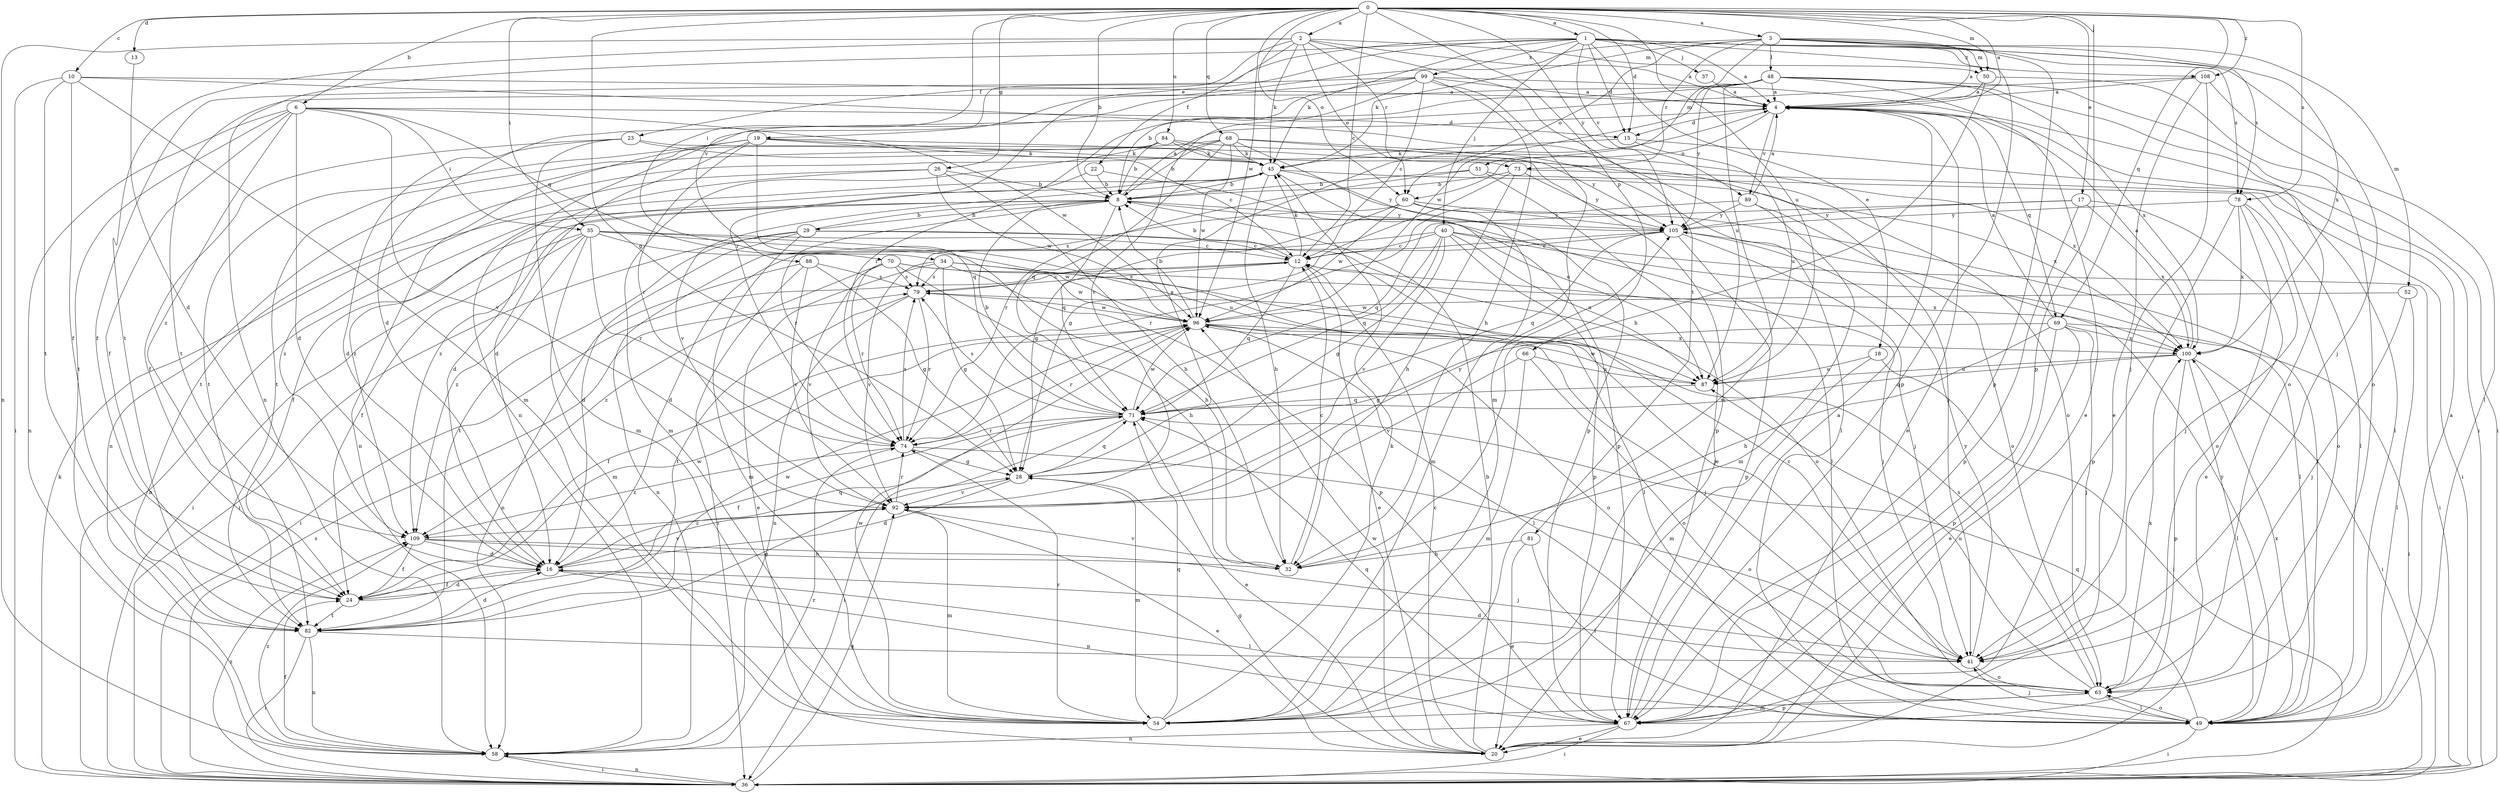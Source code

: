 strict digraph  {
0;
1;
2;
3;
4;
6;
8;
10;
12;
13;
15;
16;
17;
18;
19;
20;
22;
23;
24;
26;
28;
29;
32;
34;
35;
36;
37;
40;
41;
45;
48;
49;
50;
51;
52;
54;
58;
60;
63;
66;
67;
68;
69;
70;
71;
73;
74;
78;
79;
81;
82;
84;
87;
88;
89;
92;
96;
99;
100;
105;
108;
109;
0 -> 1  [label=a];
0 -> 2  [label=a];
0 -> 3  [label=a];
0 -> 4  [label=a];
0 -> 6  [label=b];
0 -> 8  [label=b];
0 -> 10  [label=c];
0 -> 12  [label=c];
0 -> 13  [label=d];
0 -> 15  [label=d];
0 -> 17  [label=e];
0 -> 26  [label=g];
0 -> 28  [label=g];
0 -> 34  [label=i];
0 -> 35  [label=i];
0 -> 50  [label=m];
0 -> 60  [label=o];
0 -> 66  [label=p];
0 -> 67  [label=p];
0 -> 68  [label=q];
0 -> 69  [label=q];
0 -> 78  [label=s];
0 -> 84  [label=u];
0 -> 87  [label=u];
0 -> 96  [label=w];
0 -> 105  [label=y];
0 -> 108  [label=z];
1 -> 4  [label=a];
1 -> 15  [label=d];
1 -> 18  [label=e];
1 -> 19  [label=e];
1 -> 37  [label=j];
1 -> 40  [label=j];
1 -> 41  [label=j];
1 -> 45  [label=k];
1 -> 58  [label=n];
1 -> 67  [label=p];
1 -> 78  [label=s];
1 -> 88  [label=v];
1 -> 89  [label=v];
1 -> 99  [label=x];
1 -> 108  [label=z];
2 -> 4  [label=a];
2 -> 22  [label=f];
2 -> 23  [label=f];
2 -> 45  [label=k];
2 -> 50  [label=m];
2 -> 58  [label=n];
2 -> 60  [label=o];
2 -> 73  [label=r];
2 -> 81  [label=t];
2 -> 82  [label=t];
3 -> 4  [label=a];
3 -> 45  [label=k];
3 -> 48  [label=l];
3 -> 50  [label=m];
3 -> 51  [label=m];
3 -> 52  [label=m];
3 -> 60  [label=o];
3 -> 67  [label=p];
3 -> 73  [label=r];
3 -> 74  [label=r];
3 -> 78  [label=s];
3 -> 100  [label=x];
4 -> 15  [label=d];
4 -> 20  [label=e];
4 -> 60  [label=o];
4 -> 69  [label=q];
4 -> 89  [label=v];
6 -> 15  [label=d];
6 -> 16  [label=d];
6 -> 24  [label=f];
6 -> 35  [label=i];
6 -> 58  [label=n];
6 -> 70  [label=q];
6 -> 82  [label=t];
6 -> 92  [label=v];
6 -> 96  [label=w];
6 -> 109  [label=z];
8 -> 4  [label=a];
8 -> 24  [label=f];
8 -> 29  [label=h];
8 -> 49  [label=l];
8 -> 71  [label=q];
8 -> 74  [label=r];
8 -> 105  [label=y];
10 -> 4  [label=a];
10 -> 24  [label=f];
10 -> 36  [label=i];
10 -> 54  [label=m];
10 -> 82  [label=t];
10 -> 87  [label=u];
12 -> 8  [label=b];
12 -> 20  [label=e];
12 -> 36  [label=i];
12 -> 41  [label=j];
12 -> 45  [label=k];
12 -> 71  [label=q];
12 -> 79  [label=s];
13 -> 16  [label=d];
15 -> 45  [label=k];
15 -> 49  [label=l];
15 -> 87  [label=u];
16 -> 24  [label=f];
16 -> 49  [label=l];
16 -> 67  [label=p];
16 -> 71  [label=q];
16 -> 92  [label=v];
17 -> 63  [label=o];
17 -> 67  [label=p];
17 -> 71  [label=q];
17 -> 100  [label=x];
17 -> 105  [label=y];
18 -> 36  [label=i];
18 -> 54  [label=m];
18 -> 87  [label=u];
19 -> 12  [label=c];
19 -> 16  [label=d];
19 -> 45  [label=k];
19 -> 58  [label=n];
19 -> 63  [label=o];
19 -> 71  [label=q];
19 -> 74  [label=r];
19 -> 82  [label=t];
20 -> 8  [label=b];
20 -> 12  [label=c];
20 -> 28  [label=g];
20 -> 96  [label=w];
22 -> 8  [label=b];
22 -> 87  [label=u];
22 -> 109  [label=z];
23 -> 16  [label=d];
23 -> 24  [label=f];
23 -> 45  [label=k];
23 -> 54  [label=m];
23 -> 67  [label=p];
24 -> 16  [label=d];
24 -> 82  [label=t];
24 -> 96  [label=w];
26 -> 8  [label=b];
26 -> 16  [label=d];
26 -> 32  [label=h];
26 -> 96  [label=w];
26 -> 109  [label=z];
28 -> 4  [label=a];
28 -> 16  [label=d];
28 -> 54  [label=m];
28 -> 71  [label=q];
28 -> 92  [label=v];
29 -> 8  [label=b];
29 -> 12  [label=c];
29 -> 16  [label=d];
29 -> 36  [label=i];
29 -> 54  [label=m];
29 -> 63  [label=o];
29 -> 82  [label=t];
32 -> 12  [label=c];
32 -> 92  [label=v];
34 -> 20  [label=e];
34 -> 28  [label=g];
34 -> 49  [label=l];
34 -> 67  [label=p];
34 -> 79  [label=s];
34 -> 92  [label=v];
34 -> 96  [label=w];
35 -> 12  [label=c];
35 -> 24  [label=f];
35 -> 32  [label=h];
35 -> 36  [label=i];
35 -> 54  [label=m];
35 -> 74  [label=r];
35 -> 87  [label=u];
35 -> 96  [label=w];
35 -> 109  [label=z];
36 -> 8  [label=b];
36 -> 45  [label=k];
36 -> 58  [label=n];
36 -> 79  [label=s];
36 -> 92  [label=v];
36 -> 109  [label=z];
37 -> 4  [label=a];
40 -> 12  [label=c];
40 -> 28  [label=g];
40 -> 36  [label=i];
40 -> 49  [label=l];
40 -> 58  [label=n];
40 -> 67  [label=p];
40 -> 71  [label=q];
40 -> 87  [label=u];
40 -> 92  [label=v];
41 -> 12  [label=c];
41 -> 16  [label=d];
41 -> 63  [label=o];
41 -> 105  [label=y];
45 -> 8  [label=b];
45 -> 32  [label=h];
45 -> 67  [label=p];
45 -> 92  [label=v];
45 -> 100  [label=x];
45 -> 105  [label=y];
45 -> 109  [label=z];
48 -> 4  [label=a];
48 -> 16  [label=d];
48 -> 20  [label=e];
48 -> 36  [label=i];
48 -> 54  [label=m];
48 -> 63  [label=o];
48 -> 82  [label=t];
48 -> 96  [label=w];
48 -> 100  [label=x];
48 -> 105  [label=y];
49 -> 4  [label=a];
49 -> 36  [label=i];
49 -> 41  [label=j];
49 -> 63  [label=o];
49 -> 71  [label=q];
49 -> 100  [label=x];
49 -> 105  [label=y];
50 -> 4  [label=a];
50 -> 32  [label=h];
50 -> 63  [label=o];
51 -> 8  [label=b];
51 -> 20  [label=e];
51 -> 49  [label=l];
51 -> 74  [label=r];
52 -> 41  [label=j];
52 -> 49  [label=l];
52 -> 96  [label=w];
54 -> 45  [label=k];
54 -> 71  [label=q];
54 -> 74  [label=r];
54 -> 96  [label=w];
58 -> 24  [label=f];
58 -> 36  [label=i];
58 -> 74  [label=r];
58 -> 109  [label=z];
60 -> 28  [label=g];
60 -> 49  [label=l];
60 -> 54  [label=m];
60 -> 79  [label=s];
60 -> 96  [label=w];
60 -> 105  [label=y];
63 -> 49  [label=l];
63 -> 54  [label=m];
63 -> 67  [label=p];
63 -> 79  [label=s];
63 -> 87  [label=u];
63 -> 100  [label=x];
66 -> 54  [label=m];
66 -> 63  [label=o];
66 -> 87  [label=u];
66 -> 92  [label=v];
67 -> 4  [label=a];
67 -> 20  [label=e];
67 -> 36  [label=i];
67 -> 58  [label=n];
67 -> 71  [label=q];
68 -> 8  [label=b];
68 -> 45  [label=k];
68 -> 49  [label=l];
68 -> 58  [label=n];
68 -> 67  [label=p];
68 -> 71  [label=q];
68 -> 82  [label=t];
68 -> 96  [label=w];
68 -> 105  [label=y];
69 -> 4  [label=a];
69 -> 20  [label=e];
69 -> 28  [label=g];
69 -> 32  [label=h];
69 -> 36  [label=i];
69 -> 41  [label=j];
69 -> 67  [label=p];
69 -> 100  [label=x];
70 -> 32  [label=h];
70 -> 41  [label=j];
70 -> 74  [label=r];
70 -> 79  [label=s];
70 -> 92  [label=v];
70 -> 100  [label=x];
70 -> 109  [label=z];
71 -> 8  [label=b];
71 -> 20  [label=e];
71 -> 24  [label=f];
71 -> 36  [label=i];
71 -> 74  [label=r];
71 -> 79  [label=s];
71 -> 96  [label=w];
73 -> 8  [label=b];
73 -> 28  [label=g];
73 -> 32  [label=h];
73 -> 36  [label=i];
73 -> 105  [label=y];
74 -> 28  [label=g];
74 -> 63  [label=o];
74 -> 79  [label=s];
74 -> 109  [label=z];
78 -> 20  [label=e];
78 -> 41  [label=j];
78 -> 63  [label=o];
78 -> 67  [label=p];
78 -> 100  [label=x];
78 -> 105  [label=y];
79 -> 12  [label=c];
79 -> 58  [label=n];
79 -> 74  [label=r];
79 -> 82  [label=t];
79 -> 96  [label=w];
81 -> 20  [label=e];
81 -> 32  [label=h];
81 -> 49  [label=l];
82 -> 16  [label=d];
82 -> 28  [label=g];
82 -> 36  [label=i];
82 -> 41  [label=j];
82 -> 58  [label=n];
82 -> 96  [label=w];
84 -> 8  [label=b];
84 -> 41  [label=j];
84 -> 45  [label=k];
84 -> 54  [label=m];
84 -> 82  [label=t];
84 -> 100  [label=x];
87 -> 71  [label=q];
87 -> 96  [label=w];
88 -> 28  [label=g];
88 -> 36  [label=i];
88 -> 58  [label=n];
88 -> 79  [label=s];
88 -> 92  [label=v];
89 -> 4  [label=a];
89 -> 54  [label=m];
89 -> 63  [label=o];
89 -> 74  [label=r];
89 -> 105  [label=y];
92 -> 20  [label=e];
92 -> 54  [label=m];
92 -> 74  [label=r];
92 -> 105  [label=y];
92 -> 109  [label=z];
96 -> 8  [label=b];
96 -> 24  [label=f];
96 -> 41  [label=j];
96 -> 49  [label=l];
96 -> 63  [label=o];
96 -> 74  [label=r];
96 -> 100  [label=x];
99 -> 4  [label=a];
99 -> 8  [label=b];
99 -> 12  [label=c];
99 -> 24  [label=f];
99 -> 32  [label=h];
99 -> 36  [label=i];
99 -> 54  [label=m];
99 -> 58  [label=n];
99 -> 92  [label=v];
100 -> 4  [label=a];
100 -> 36  [label=i];
100 -> 49  [label=l];
100 -> 67  [label=p];
100 -> 71  [label=q];
100 -> 87  [label=u];
105 -> 12  [label=c];
105 -> 16  [label=d];
105 -> 41  [label=j];
105 -> 67  [label=p];
105 -> 71  [label=q];
108 -> 4  [label=a];
108 -> 20  [label=e];
108 -> 41  [label=j];
108 -> 49  [label=l];
108 -> 74  [label=r];
109 -> 16  [label=d];
109 -> 24  [label=f];
109 -> 32  [label=h];
109 -> 41  [label=j];
}
